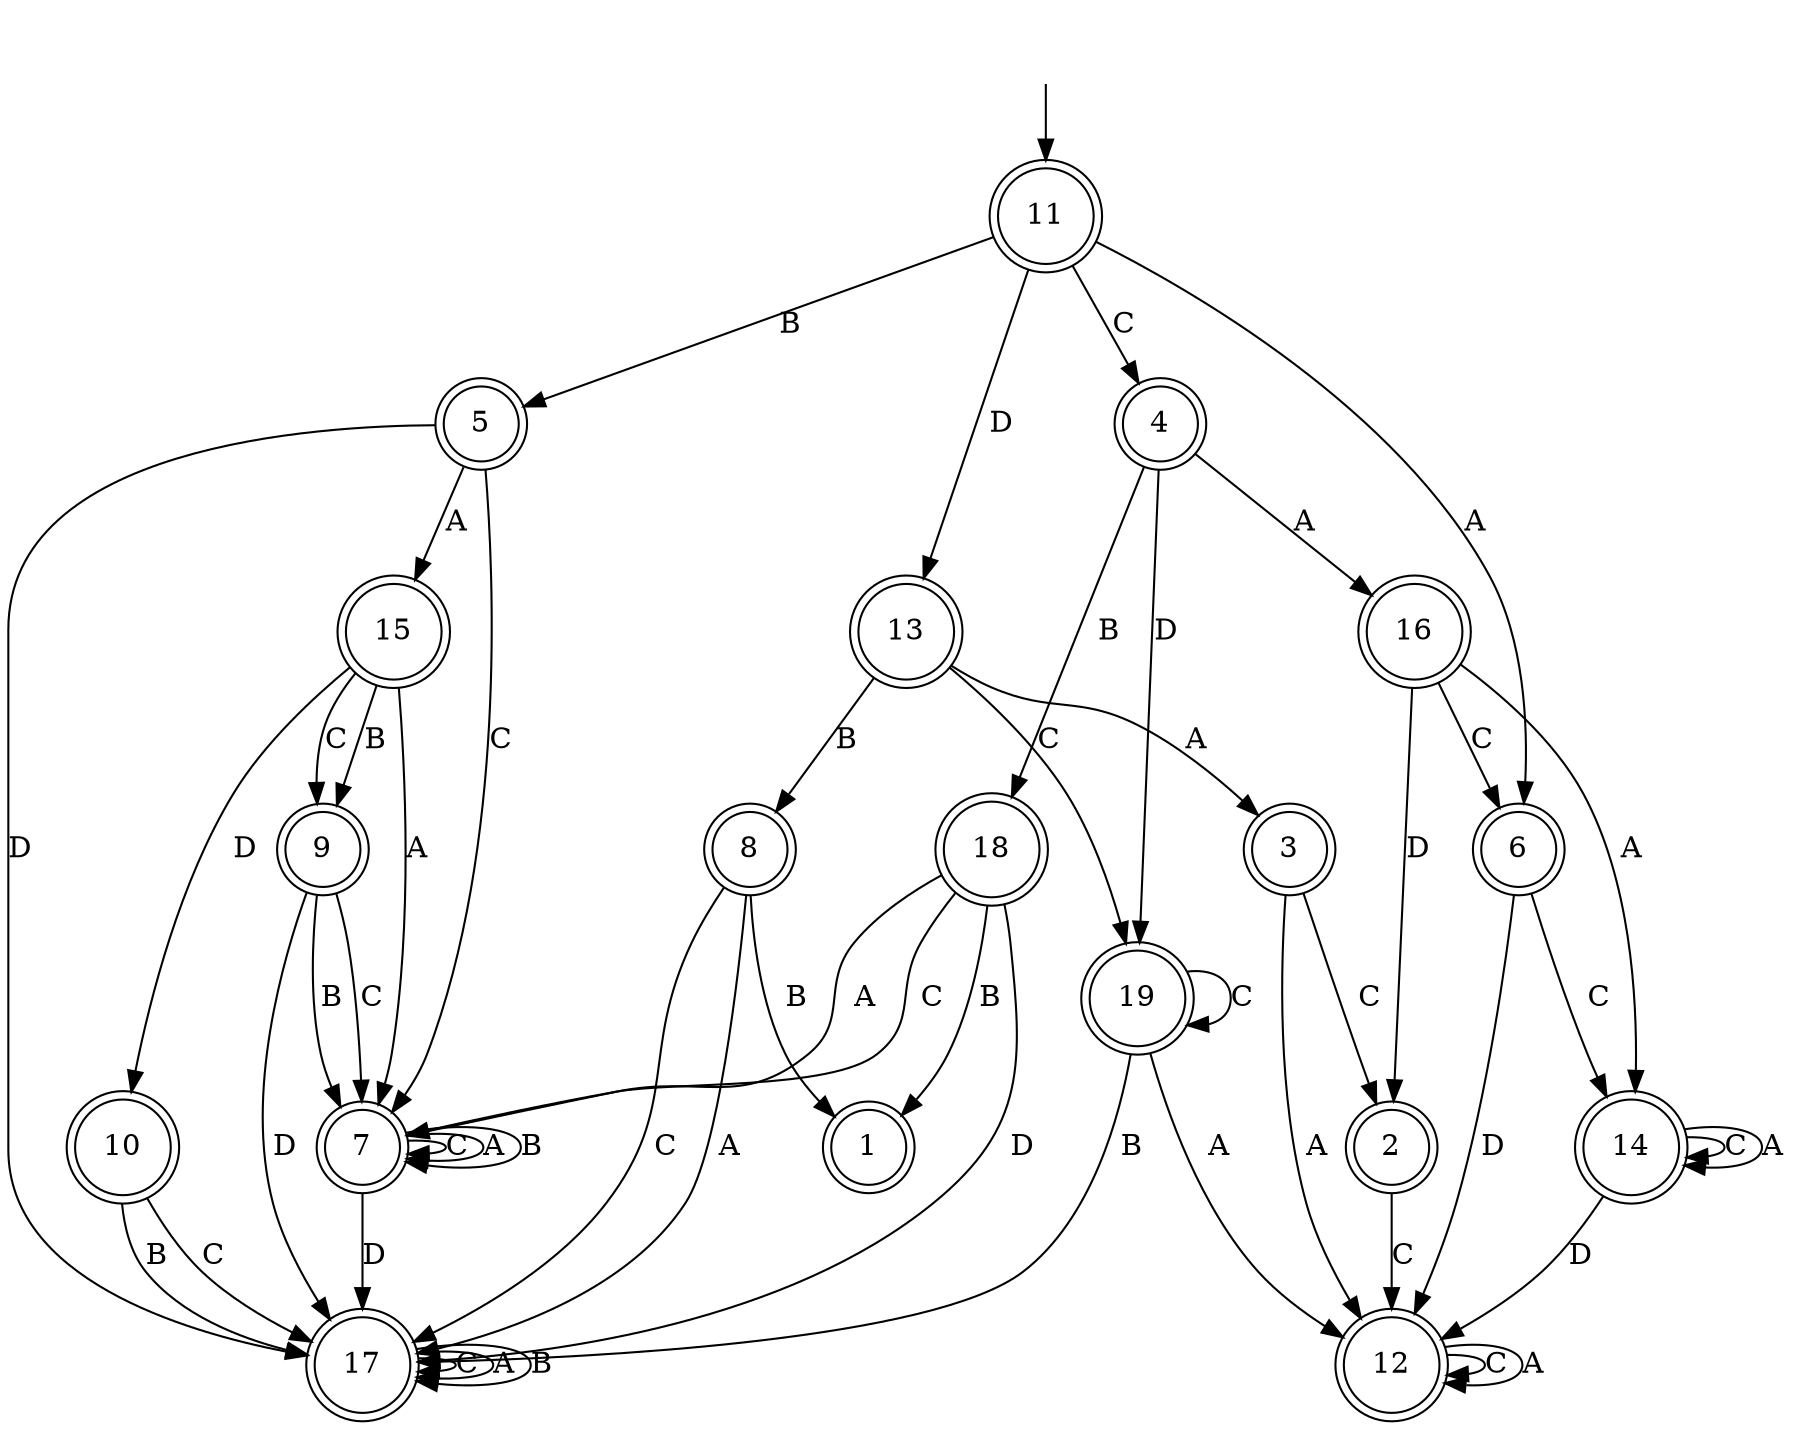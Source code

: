 digraph "5_all_except_m" {
1 [label="1", shape=doublecircle];
2 [label="2", shape=doublecircle];
3 [label="3", shape=doublecircle];
4 [label="4", shape=doublecircle];
5 [label="5", shape=doublecircle];
6 [label="6", shape=doublecircle];
7 [label="7", shape=doublecircle];
8 [label="8", shape=doublecircle];
9 [label="9", shape=doublecircle];
10 [label="10", shape=doublecircle];
11 [label="11", shape=doublecircle];
12 [label="12", shape=doublecircle];
13 [label="13", shape=doublecircle];
14 [label="14", shape=doublecircle];
15 [label="15", shape=doublecircle];
16 [label="16", shape=doublecircle];
17 [label="17", shape=doublecircle];
18 [label="18", shape=doublecircle];
19 [label="19", shape=doublecircle];
2 -> 12  [label="C"];
3 -> 2  [label="C"];
3 -> 12  [label="A"];
4 -> 16  [label="A"];
4 -> 19  [label="D"];
4 -> 18  [label="B"];
5 -> 7  [label="C"];
5 -> 15  [label="A"];
5 -> 17  [label="D"];
6 -> 14  [label="C"];
6 -> 12  [label="D"];
7 -> 7  [label="C"];
7 -> 7  [label="A"];
7 -> 17  [label="D"];
7 -> 7  [label="B"];
8 -> 17  [label="C"];
8 -> 17  [label="A"];
8 -> 1  [label="B"];
9 -> 7  [label="C"];
9 -> 17  [label="D"];
9 -> 7  [label="B"];
10 -> 17  [label="C"];
10 -> 17  [label="B"];
11 -> 4  [label="C"];
11 -> 6  [label="A"];
11 -> 13  [label="D"];
11 -> 5  [label="B"];
12 -> 12  [label="C"];
12 -> 12  [label="A"];
13 -> 19  [label="C"];
13 -> 3  [label="A"];
13 -> 8  [label="B"];
14 -> 14  [label="C"];
14 -> 14  [label="A"];
14 -> 12  [label="D"];
15 -> 9  [label="C"];
15 -> 7  [label="A"];
15 -> 10  [label="D"];
15 -> 9  [label="B"];
16 -> 6  [label="C"];
16 -> 14  [label="A"];
16 -> 2  [label="D"];
17 -> 17  [label="C"];
17 -> 17  [label="A"];
17 -> 17  [label="B"];
18 -> 7  [label="C"];
18 -> 7  [label="A"];
18 -> 17  [label="D"];
18 -> 1  [label="B"];
19 -> 19  [label="C"];
19 -> 12  [label="A"];
19 -> 17  [label="B"];
__start0 [label="", shape=none];
__start0 -> 11  [label=""];
}
